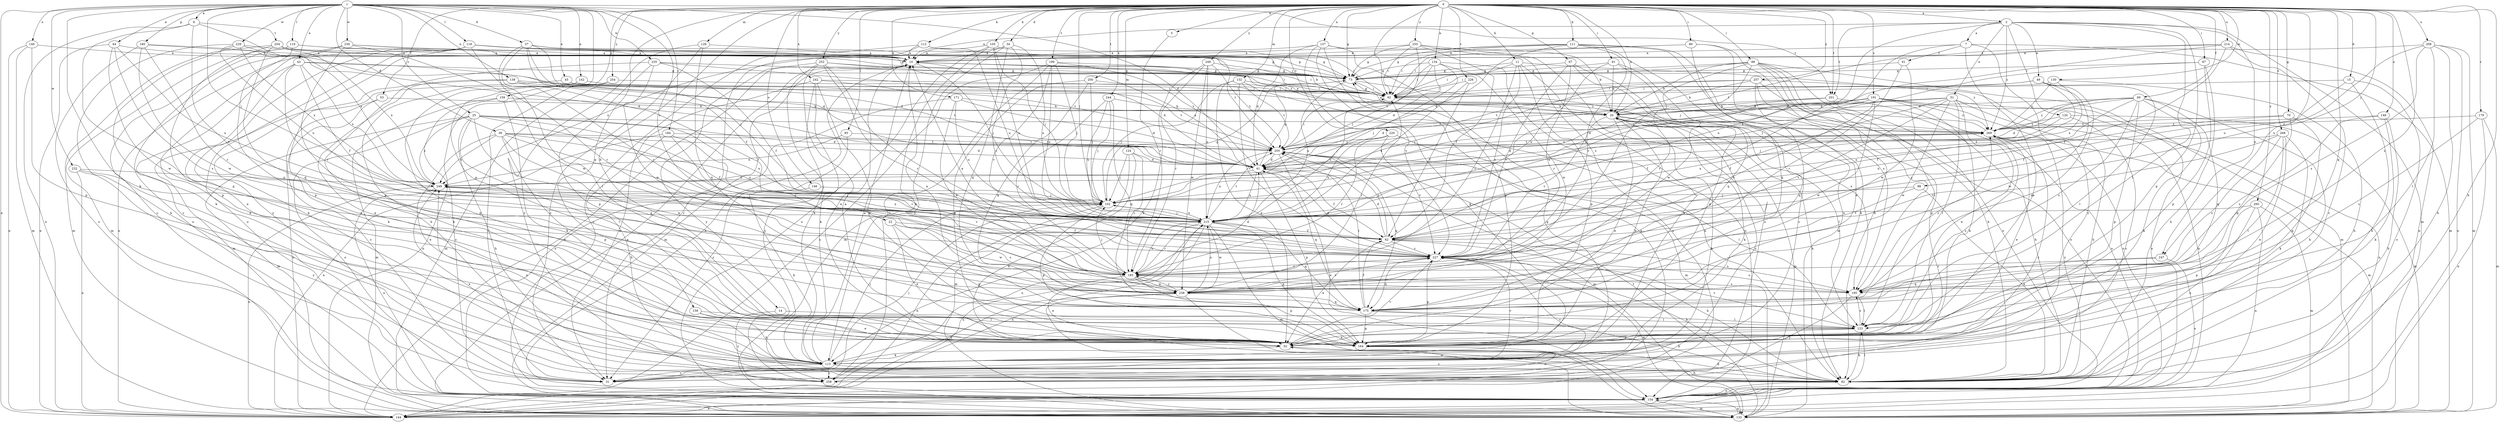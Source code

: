 strict digraph  {
0;
1;
2;
5;
6;
7;
10;
11;
14;
15;
20;
22;
25;
31;
34;
37;
39;
41;
43;
44;
45;
49;
51;
52;
53;
60;
61;
62;
67;
70;
73;
82;
85;
87;
88;
89;
91;
92;
98;
102;
105;
111;
112;
113;
118;
119;
120;
123;
124;
126;
130;
132;
133;
134;
137;
138;
142;
144;
146;
148;
149;
154;
158;
159;
160;
164;
171;
175;
179;
184;
185;
191;
195;
199;
200;
201;
204;
205;
208;
214;
215;
220;
226;
227;
229;
230;
232;
235;
238;
242;
244;
247;
248;
249;
252;
254;
255;
257;
258;
260;
268;
269;
0 -> 2  [label=a];
0 -> 5  [label=a];
0 -> 11  [label=b];
0 -> 14  [label=b];
0 -> 15  [label=b];
0 -> 20  [label=b];
0 -> 34  [label=d];
0 -> 53  [label=f];
0 -> 60  [label=f];
0 -> 67  [label=g];
0 -> 70  [label=g];
0 -> 73  [label=g];
0 -> 82  [label=h];
0 -> 85  [label=i];
0 -> 87  [label=i];
0 -> 88  [label=i];
0 -> 89  [label=i];
0 -> 91  [label=i];
0 -> 92  [label=i];
0 -> 98  [label=j];
0 -> 102  [label=j];
0 -> 105  [label=k];
0 -> 111  [label=k];
0 -> 112  [label=k];
0 -> 124  [label=m];
0 -> 126  [label=m];
0 -> 130  [label=m];
0 -> 132  [label=m];
0 -> 134  [label=n];
0 -> 137  [label=n];
0 -> 146  [label=o];
0 -> 148  [label=o];
0 -> 158  [label=p];
0 -> 159  [label=p];
0 -> 171  [label=q];
0 -> 175  [label=q];
0 -> 179  [label=r];
0 -> 191  [label=s];
0 -> 195  [label=s];
0 -> 199  [label=t];
0 -> 200  [label=t];
0 -> 201  [label=t];
0 -> 208  [label=u];
0 -> 214  [label=u];
0 -> 220  [label=v];
0 -> 226  [label=v];
0 -> 242  [label=x];
0 -> 244  [label=x];
0 -> 247  [label=x];
0 -> 249  [label=y];
0 -> 252  [label=y];
0 -> 254  [label=y];
0 -> 255  [label=y];
0 -> 257  [label=y];
0 -> 260  [label=z];
0 -> 268  [label=z];
1 -> 6  [label=a];
1 -> 22  [label=c];
1 -> 25  [label=c];
1 -> 37  [label=d];
1 -> 39  [label=d];
1 -> 41  [label=d];
1 -> 43  [label=e];
1 -> 44  [label=e];
1 -> 45  [label=e];
1 -> 102  [label=j];
1 -> 113  [label=k];
1 -> 118  [label=l];
1 -> 119  [label=l];
1 -> 138  [label=n];
1 -> 142  [label=n];
1 -> 144  [label=n];
1 -> 149  [label=o];
1 -> 160  [label=p];
1 -> 164  [label=p];
1 -> 184  [label=r];
1 -> 201  [label=t];
1 -> 229  [label=w];
1 -> 230  [label=w];
1 -> 232  [label=w];
1 -> 235  [label=w];
2 -> 7  [label=a];
2 -> 10  [label=a];
2 -> 49  [label=e];
2 -> 51  [label=e];
2 -> 102  [label=j];
2 -> 120  [label=l];
2 -> 123  [label=l];
2 -> 133  [label=m];
2 -> 164  [label=p];
2 -> 201  [label=t];
2 -> 247  [label=x];
2 -> 269  [label=z];
5 -> 185  [label=r];
6 -> 144  [label=n];
6 -> 164  [label=p];
6 -> 204  [label=t];
6 -> 227  [label=v];
6 -> 248  [label=x];
7 -> 10  [label=a];
7 -> 52  [label=e];
7 -> 61  [label=f];
7 -> 133  [label=m];
7 -> 215  [label=u];
7 -> 258  [label=y];
10 -> 73  [label=g];
10 -> 92  [label=i];
10 -> 102  [label=j];
10 -> 133  [label=m];
10 -> 144  [label=n];
11 -> 73  [label=g];
11 -> 92  [label=i];
11 -> 113  [label=k];
11 -> 164  [label=p];
11 -> 185  [label=r];
11 -> 227  [label=v];
11 -> 269  [label=z];
14 -> 123  [label=l];
14 -> 258  [label=y];
15 -> 62  [label=f];
15 -> 82  [label=h];
15 -> 92  [label=i];
15 -> 154  [label=o];
20 -> 10  [label=a];
20 -> 52  [label=e];
20 -> 82  [label=h];
20 -> 113  [label=k];
20 -> 123  [label=l];
20 -> 133  [label=m];
20 -> 227  [label=v];
20 -> 258  [label=y];
20 -> 269  [label=z];
22 -> 52  [label=e];
22 -> 62  [label=f];
22 -> 164  [label=p];
22 -> 195  [label=s];
22 -> 238  [label=w];
25 -> 41  [label=d];
25 -> 62  [label=f];
25 -> 82  [label=h];
25 -> 123  [label=l];
25 -> 133  [label=m];
25 -> 154  [label=o];
25 -> 175  [label=q];
25 -> 185  [label=r];
25 -> 215  [label=u];
25 -> 248  [label=x];
25 -> 269  [label=z];
31 -> 102  [label=j];
31 -> 227  [label=v];
31 -> 269  [label=z];
34 -> 10  [label=a];
34 -> 175  [label=q];
34 -> 215  [label=u];
34 -> 227  [label=v];
34 -> 248  [label=x];
34 -> 258  [label=y];
37 -> 10  [label=a];
37 -> 41  [label=d];
37 -> 62  [label=f];
37 -> 73  [label=g];
37 -> 102  [label=j];
37 -> 185  [label=r];
37 -> 238  [label=w];
39 -> 41  [label=d];
39 -> 52  [label=e];
39 -> 164  [label=p];
39 -> 205  [label=t];
39 -> 215  [label=u];
39 -> 227  [label=v];
39 -> 238  [label=w];
39 -> 248  [label=x];
41 -> 10  [label=a];
41 -> 62  [label=f];
41 -> 73  [label=g];
41 -> 164  [label=p];
41 -> 175  [label=q];
41 -> 215  [label=u];
41 -> 248  [label=x];
41 -> 269  [label=z];
43 -> 52  [label=e];
43 -> 62  [label=f];
43 -> 73  [label=g];
43 -> 113  [label=k];
43 -> 205  [label=t];
43 -> 227  [label=v];
43 -> 248  [label=x];
44 -> 10  [label=a];
44 -> 144  [label=n];
44 -> 195  [label=s];
44 -> 215  [label=u];
44 -> 238  [label=w];
45 -> 92  [label=i];
45 -> 113  [label=k];
45 -> 205  [label=t];
49 -> 62  [label=f];
49 -> 92  [label=i];
49 -> 123  [label=l];
49 -> 175  [label=q];
49 -> 205  [label=t];
49 -> 238  [label=w];
51 -> 20  [label=b];
51 -> 41  [label=d];
51 -> 52  [label=e];
51 -> 62  [label=f];
51 -> 82  [label=h];
51 -> 123  [label=l];
51 -> 154  [label=o];
51 -> 227  [label=v];
51 -> 238  [label=w];
52 -> 10  [label=a];
52 -> 82  [label=h];
52 -> 113  [label=k];
52 -> 227  [label=v];
53 -> 20  [label=b];
53 -> 31  [label=c];
53 -> 144  [label=n];
60 -> 20  [label=b];
60 -> 41  [label=d];
60 -> 82  [label=h];
60 -> 102  [label=j];
60 -> 113  [label=k];
60 -> 164  [label=p];
60 -> 175  [label=q];
60 -> 195  [label=s];
60 -> 215  [label=u];
60 -> 269  [label=z];
61 -> 73  [label=g];
61 -> 185  [label=r];
61 -> 238  [label=w];
62 -> 41  [label=d];
62 -> 52  [label=e];
62 -> 82  [label=h];
62 -> 195  [label=s];
62 -> 205  [label=t];
62 -> 227  [label=v];
67 -> 31  [label=c];
67 -> 73  [label=g];
67 -> 164  [label=p];
67 -> 185  [label=r];
67 -> 227  [label=v];
70 -> 164  [label=p];
70 -> 175  [label=q];
70 -> 215  [label=u];
70 -> 269  [label=z];
73 -> 92  [label=i];
73 -> 195  [label=s];
73 -> 215  [label=u];
82 -> 123  [label=l];
82 -> 154  [label=o];
82 -> 248  [label=x];
82 -> 269  [label=z];
85 -> 31  [label=c];
85 -> 205  [label=t];
85 -> 248  [label=x];
87 -> 73  [label=g];
87 -> 82  [label=h];
87 -> 102  [label=j];
87 -> 164  [label=p];
88 -> 20  [label=b];
88 -> 73  [label=g];
88 -> 82  [label=h];
88 -> 92  [label=i];
88 -> 123  [label=l];
88 -> 133  [label=m];
88 -> 154  [label=o];
88 -> 185  [label=r];
88 -> 195  [label=s];
88 -> 227  [label=v];
89 -> 10  [label=a];
89 -> 52  [label=e];
89 -> 82  [label=h];
89 -> 92  [label=i];
89 -> 175  [label=q];
91 -> 20  [label=b];
91 -> 73  [label=g];
91 -> 175  [label=q];
91 -> 215  [label=u];
91 -> 238  [label=w];
92 -> 20  [label=b];
92 -> 73  [label=g];
92 -> 215  [label=u];
98 -> 62  [label=f];
98 -> 82  [label=h];
98 -> 102  [label=j];
102 -> 73  [label=g];
102 -> 144  [label=n];
102 -> 164  [label=p];
102 -> 215  [label=u];
105 -> 10  [label=a];
105 -> 92  [label=i];
105 -> 102  [label=j];
105 -> 113  [label=k];
105 -> 154  [label=o];
105 -> 215  [label=u];
111 -> 10  [label=a];
111 -> 41  [label=d];
111 -> 73  [label=g];
111 -> 82  [label=h];
111 -> 92  [label=i];
111 -> 133  [label=m];
111 -> 195  [label=s];
111 -> 227  [label=v];
112 -> 10  [label=a];
112 -> 31  [label=c];
112 -> 154  [label=o];
112 -> 205  [label=t];
112 -> 215  [label=u];
113 -> 10  [label=a];
113 -> 31  [label=c];
113 -> 73  [label=g];
113 -> 82  [label=h];
113 -> 102  [label=j];
113 -> 215  [label=u];
113 -> 227  [label=v];
113 -> 248  [label=x];
113 -> 258  [label=y];
118 -> 10  [label=a];
118 -> 20  [label=b];
118 -> 73  [label=g];
118 -> 82  [label=h];
118 -> 92  [label=i];
118 -> 123  [label=l];
118 -> 144  [label=n];
118 -> 154  [label=o];
118 -> 258  [label=y];
119 -> 10  [label=a];
119 -> 31  [label=c];
119 -> 133  [label=m];
119 -> 164  [label=p];
119 -> 269  [label=z];
120 -> 31  [label=c];
120 -> 133  [label=m];
120 -> 215  [label=u];
120 -> 269  [label=z];
123 -> 52  [label=e];
123 -> 82  [label=h];
123 -> 164  [label=p];
123 -> 195  [label=s];
123 -> 227  [label=v];
123 -> 269  [label=z];
124 -> 41  [label=d];
124 -> 82  [label=h];
124 -> 102  [label=j];
124 -> 133  [label=m];
124 -> 185  [label=r];
126 -> 10  [label=a];
126 -> 31  [label=c];
126 -> 175  [label=q];
126 -> 258  [label=y];
130 -> 82  [label=h];
130 -> 92  [label=i];
130 -> 248  [label=x];
130 -> 269  [label=z];
132 -> 52  [label=e];
132 -> 82  [label=h];
132 -> 92  [label=i];
132 -> 102  [label=j];
132 -> 205  [label=t];
132 -> 227  [label=v];
133 -> 10  [label=a];
133 -> 154  [label=o];
133 -> 205  [label=t];
134 -> 41  [label=d];
134 -> 73  [label=g];
134 -> 92  [label=i];
134 -> 102  [label=j];
134 -> 154  [label=o];
134 -> 205  [label=t];
134 -> 238  [label=w];
137 -> 10  [label=a];
137 -> 20  [label=b];
137 -> 41  [label=d];
137 -> 113  [label=k];
137 -> 144  [label=n];
137 -> 164  [label=p];
137 -> 227  [label=v];
138 -> 52  [label=e];
138 -> 62  [label=f];
138 -> 92  [label=i];
138 -> 133  [label=m];
138 -> 205  [label=t];
142 -> 92  [label=i];
142 -> 113  [label=k];
142 -> 164  [label=p];
144 -> 215  [label=u];
146 -> 102  [label=j];
146 -> 113  [label=k];
148 -> 82  [label=h];
148 -> 113  [label=k];
148 -> 195  [label=s];
148 -> 269  [label=z];
149 -> 10  [label=a];
149 -> 133  [label=m];
149 -> 144  [label=n];
149 -> 164  [label=p];
154 -> 10  [label=a];
154 -> 133  [label=m];
154 -> 144  [label=n];
158 -> 52  [label=e];
158 -> 113  [label=k];
158 -> 123  [label=l];
159 -> 20  [label=b];
159 -> 31  [label=c];
159 -> 113  [label=k];
159 -> 133  [label=m];
160 -> 10  [label=a];
160 -> 41  [label=d];
160 -> 154  [label=o];
160 -> 185  [label=r];
160 -> 238  [label=w];
164 -> 20  [label=b];
164 -> 31  [label=c];
171 -> 20  [label=b];
171 -> 41  [label=d];
171 -> 154  [label=o];
171 -> 215  [label=u];
171 -> 238  [label=w];
175 -> 10  [label=a];
175 -> 62  [label=f];
175 -> 82  [label=h];
175 -> 123  [label=l];
175 -> 164  [label=p];
175 -> 205  [label=t];
179 -> 133  [label=m];
179 -> 144  [label=n];
179 -> 195  [label=s];
179 -> 269  [label=z];
184 -> 82  [label=h];
184 -> 144  [label=n];
184 -> 185  [label=r];
184 -> 195  [label=s];
184 -> 205  [label=t];
185 -> 10  [label=a];
185 -> 41  [label=d];
185 -> 52  [label=e];
185 -> 102  [label=j];
185 -> 164  [label=p];
185 -> 195  [label=s];
185 -> 215  [label=u];
185 -> 238  [label=w];
191 -> 20  [label=b];
191 -> 41  [label=d];
191 -> 62  [label=f];
191 -> 113  [label=k];
191 -> 144  [label=n];
191 -> 154  [label=o];
191 -> 227  [label=v];
191 -> 238  [label=w];
191 -> 248  [label=x];
191 -> 269  [label=z];
195 -> 123  [label=l];
195 -> 258  [label=y];
195 -> 269  [label=z];
199 -> 73  [label=g];
199 -> 102  [label=j];
199 -> 133  [label=m];
199 -> 144  [label=n];
199 -> 205  [label=t];
199 -> 215  [label=u];
199 -> 227  [label=v];
200 -> 52  [label=e];
200 -> 92  [label=i];
200 -> 102  [label=j];
200 -> 175  [label=q];
201 -> 20  [label=b];
201 -> 82  [label=h];
201 -> 154  [label=o];
201 -> 205  [label=t];
201 -> 215  [label=u];
204 -> 10  [label=a];
204 -> 73  [label=g];
204 -> 133  [label=m];
204 -> 164  [label=p];
204 -> 175  [label=q];
204 -> 248  [label=x];
205 -> 41  [label=d];
205 -> 92  [label=i];
205 -> 123  [label=l];
205 -> 133  [label=m];
205 -> 154  [label=o];
205 -> 175  [label=q];
205 -> 215  [label=u];
205 -> 269  [label=z];
208 -> 10  [label=a];
208 -> 82  [label=h];
208 -> 123  [label=l];
208 -> 133  [label=m];
208 -> 144  [label=n];
208 -> 195  [label=s];
208 -> 215  [label=u];
214 -> 10  [label=a];
214 -> 31  [label=c];
214 -> 41  [label=d];
214 -> 62  [label=f];
214 -> 144  [label=n];
214 -> 205  [label=t];
215 -> 62  [label=f];
215 -> 102  [label=j];
215 -> 133  [label=m];
215 -> 144  [label=n];
215 -> 164  [label=p];
215 -> 175  [label=q];
215 -> 185  [label=r];
215 -> 205  [label=t];
215 -> 238  [label=w];
215 -> 248  [label=x];
220 -> 133  [label=m];
220 -> 185  [label=r];
220 -> 205  [label=t];
220 -> 215  [label=u];
220 -> 227  [label=v];
226 -> 62  [label=f];
226 -> 92  [label=i];
226 -> 215  [label=u];
227 -> 41  [label=d];
227 -> 82  [label=h];
227 -> 133  [label=m];
227 -> 164  [label=p];
227 -> 175  [label=q];
227 -> 185  [label=r];
227 -> 195  [label=s];
229 -> 10  [label=a];
229 -> 41  [label=d];
229 -> 82  [label=h];
229 -> 113  [label=k];
229 -> 215  [label=u];
229 -> 248  [label=x];
230 -> 10  [label=a];
230 -> 31  [label=c];
230 -> 73  [label=g];
230 -> 154  [label=o];
230 -> 164  [label=p];
230 -> 185  [label=r];
232 -> 144  [label=n];
232 -> 227  [label=v];
232 -> 248  [label=x];
232 -> 258  [label=y];
235 -> 41  [label=d];
235 -> 62  [label=f];
235 -> 73  [label=g];
235 -> 82  [label=h];
235 -> 164  [label=p];
235 -> 238  [label=w];
238 -> 92  [label=i];
238 -> 133  [label=m];
238 -> 154  [label=o];
238 -> 175  [label=q];
238 -> 185  [label=r];
238 -> 215  [label=u];
238 -> 227  [label=v];
238 -> 258  [label=y];
242 -> 31  [label=c];
242 -> 92  [label=i];
242 -> 113  [label=k];
242 -> 164  [label=p];
242 -> 258  [label=y];
242 -> 269  [label=z];
244 -> 20  [label=b];
244 -> 102  [label=j];
244 -> 175  [label=q];
244 -> 185  [label=r];
244 -> 215  [label=u];
247 -> 154  [label=o];
247 -> 175  [label=q];
247 -> 185  [label=r];
248 -> 102  [label=j];
248 -> 144  [label=n];
248 -> 154  [label=o];
248 -> 227  [label=v];
249 -> 73  [label=g];
249 -> 113  [label=k];
249 -> 185  [label=r];
249 -> 205  [label=t];
249 -> 215  [label=u];
249 -> 238  [label=w];
252 -> 52  [label=e];
252 -> 73  [label=g];
252 -> 92  [label=i];
252 -> 113  [label=k];
252 -> 185  [label=r];
252 -> 215  [label=u];
252 -> 258  [label=y];
254 -> 31  [label=c];
254 -> 92  [label=i];
254 -> 133  [label=m];
254 -> 144  [label=n];
255 -> 10  [label=a];
255 -> 62  [label=f];
255 -> 73  [label=g];
255 -> 92  [label=i];
255 -> 102  [label=j];
255 -> 144  [label=n];
255 -> 154  [label=o];
257 -> 20  [label=b];
257 -> 92  [label=i];
257 -> 102  [label=j];
257 -> 144  [label=n];
257 -> 154  [label=o];
257 -> 164  [label=p];
257 -> 175  [label=q];
258 -> 20  [label=b];
258 -> 52  [label=e];
260 -> 82  [label=h];
260 -> 133  [label=m];
260 -> 144  [label=n];
260 -> 164  [label=p];
260 -> 215  [label=u];
268 -> 52  [label=e];
268 -> 113  [label=k];
268 -> 123  [label=l];
268 -> 195  [label=s];
268 -> 205  [label=t];
268 -> 227  [label=v];
269 -> 10  [label=a];
269 -> 41  [label=d];
269 -> 52  [label=e];
269 -> 133  [label=m];
269 -> 205  [label=t];
}
